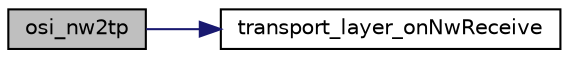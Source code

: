 digraph "osi_nw2tp"
{
  edge [fontname="Helvetica",fontsize="10",labelfontname="Helvetica",labelfontsize="10"];
  node [fontname="Helvetica",fontsize="10",shape=record];
  rankdir="LR";
  Node32 [label="osi_nw2tp",height=0.2,width=0.4,color="black", fillcolor="grey75", style="filled", fontcolor="black"];
  Node32 -> Node33 [color="midnightblue",fontsize="10",style="solid",fontname="Helvetica"];
  Node33 [label="transport_layer_onNwReceive",height=0.2,width=0.4,color="black", fillcolor="white", style="filled",URL="$transport__layer_8c.html#a8fccba1c601578260a1051a25f5ae7fc",tooltip="Handles an incoming transport package that was received by the network layer.  Students are required ..."];
}
